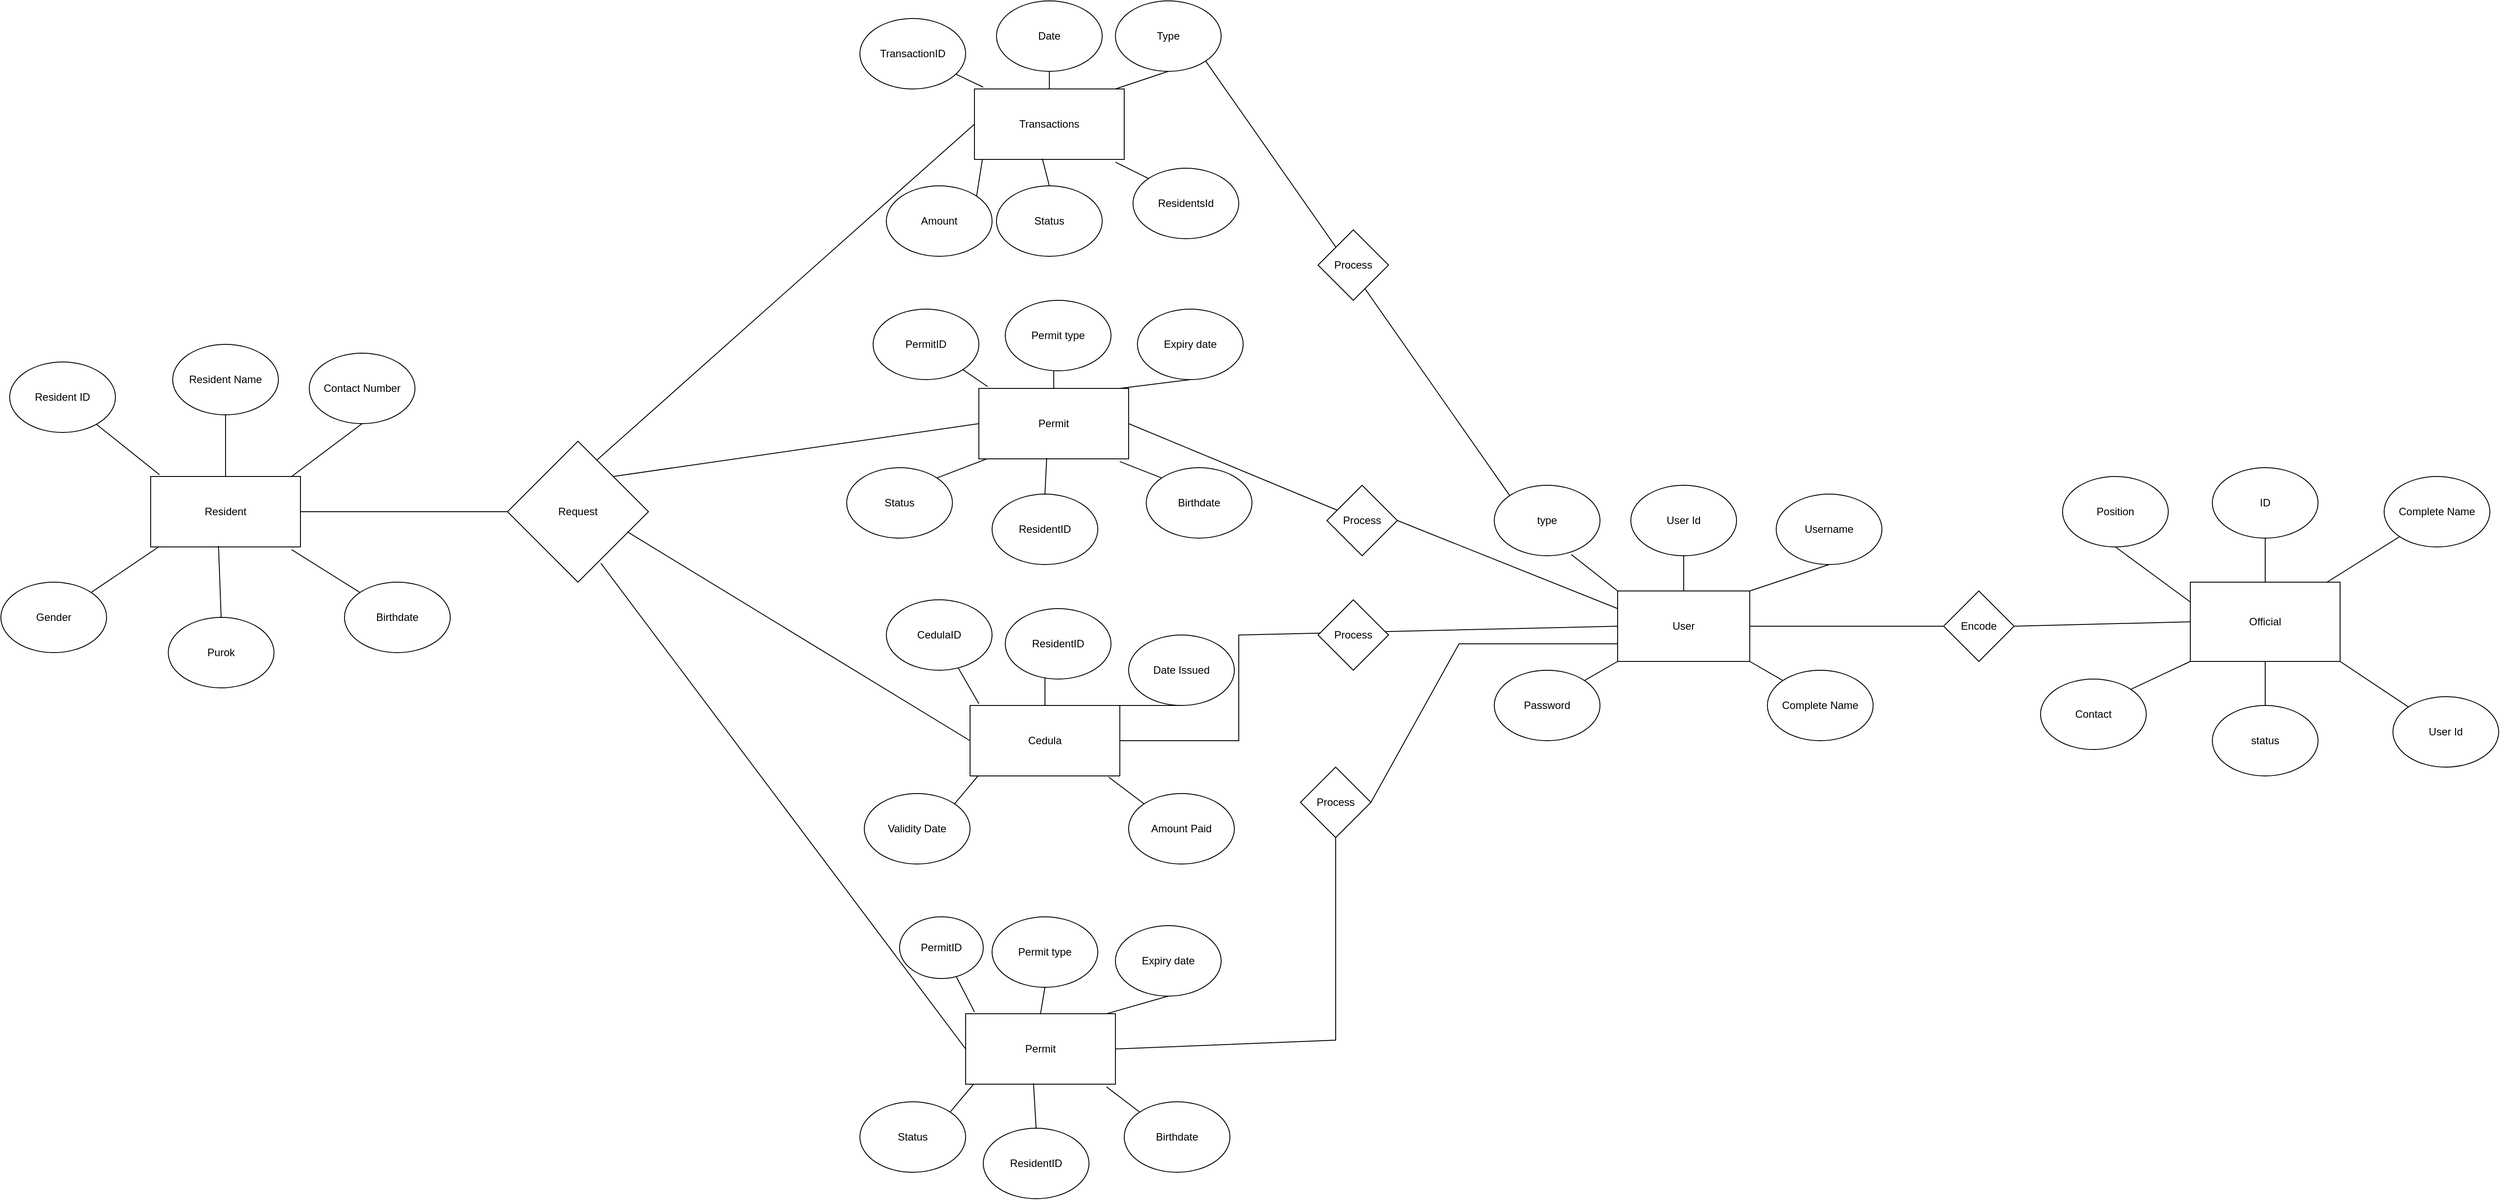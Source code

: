 <mxfile version="24.0.4" type="device">
  <diagram name="Page-1" id="M-ZbFMejyWum2lKfgo_a">
    <mxGraphModel dx="3783" dy="2787" grid="1" gridSize="10" guides="1" tooltips="1" connect="1" arrows="1" fold="1" page="1" pageScale="1" pageWidth="850" pageHeight="1100" math="0" shadow="0">
      <root>
        <mxCell id="0" />
        <mxCell id="1" parent="0" />
        <mxCell id="9SvtLTEh9Cpn79qWKh0k-3" value="Resident" style="rounded=0;whiteSpace=wrap;html=1;" vertex="1" parent="1">
          <mxGeometry x="-165" y="150" width="170" height="80" as="geometry" />
        </mxCell>
        <mxCell id="9SvtLTEh9Cpn79qWKh0k-4" value="" style="endArrow=none;html=1;rounded=0;exitX=0.059;exitY=-0.025;exitDx=0;exitDy=0;exitPerimeter=0;" edge="1" parent="1" source="9SvtLTEh9Cpn79qWKh0k-3" target="9SvtLTEh9Cpn79qWKh0k-5">
          <mxGeometry width="50" height="50" relative="1" as="geometry">
            <mxPoint x="-145" y="140" as="sourcePoint" />
            <mxPoint x="85" y="90" as="targetPoint" />
          </mxGeometry>
        </mxCell>
        <mxCell id="9SvtLTEh9Cpn79qWKh0k-5" value="Resident ID" style="ellipse;whiteSpace=wrap;html=1;" vertex="1" parent="1">
          <mxGeometry x="-325" y="20" width="120" height="80" as="geometry" />
        </mxCell>
        <mxCell id="9SvtLTEh9Cpn79qWKh0k-6" value="Resident Name" style="ellipse;whiteSpace=wrap;html=1;" vertex="1" parent="1">
          <mxGeometry x="-140" width="120" height="80" as="geometry" />
        </mxCell>
        <mxCell id="9SvtLTEh9Cpn79qWKh0k-7" value="" style="endArrow=none;html=1;rounded=0;entryX=0.5;entryY=1;entryDx=0;entryDy=0;exitX=0.5;exitY=0;exitDx=0;exitDy=0;" edge="1" parent="1" source="9SvtLTEh9Cpn79qWKh0k-3" target="9SvtLTEh9Cpn79qWKh0k-6">
          <mxGeometry width="50" height="50" relative="1" as="geometry">
            <mxPoint x="-115" y="140" as="sourcePoint" />
            <mxPoint x="70" y="127" as="targetPoint" />
          </mxGeometry>
        </mxCell>
        <mxCell id="9SvtLTEh9Cpn79qWKh0k-8" value="Contact Number" style="ellipse;whiteSpace=wrap;html=1;" vertex="1" parent="1">
          <mxGeometry x="15" y="10" width="120" height="80" as="geometry" />
        </mxCell>
        <mxCell id="9SvtLTEh9Cpn79qWKh0k-9" value="" style="endArrow=none;html=1;rounded=0;entryX=0.5;entryY=1;entryDx=0;entryDy=0;" edge="1" parent="1" target="9SvtLTEh9Cpn79qWKh0k-8">
          <mxGeometry width="50" height="50" relative="1" as="geometry">
            <mxPoint x="-5" y="150" as="sourcePoint" />
            <mxPoint x="245" y="10" as="targetPoint" />
          </mxGeometry>
        </mxCell>
        <mxCell id="9SvtLTEh9Cpn79qWKh0k-11" value="" style="endArrow=none;html=1;rounded=0;exitX=0.053;exitY=1;exitDx=0;exitDy=0;entryX=1;entryY=0;entryDx=0;entryDy=0;exitPerimeter=0;" edge="1" parent="1" source="9SvtLTEh9Cpn79qWKh0k-3" target="9SvtLTEh9Cpn79qWKh0k-15">
          <mxGeometry width="50" height="50" relative="1" as="geometry">
            <mxPoint x="-115" y="60" as="sourcePoint" />
            <mxPoint x="-235" y="190" as="targetPoint" />
          </mxGeometry>
        </mxCell>
        <mxCell id="9SvtLTEh9Cpn79qWKh0k-12" value="" style="endArrow=none;html=1;rounded=0;exitX=0.941;exitY=1.038;exitDx=0;exitDy=0;entryX=0;entryY=0;entryDx=0;entryDy=0;exitPerimeter=0;" edge="1" parent="1" source="9SvtLTEh9Cpn79qWKh0k-3" target="9SvtLTEh9Cpn79qWKh0k-13">
          <mxGeometry width="50" height="50" relative="1" as="geometry">
            <mxPoint x="-115" y="60" as="sourcePoint" />
            <mxPoint x="75" y="190" as="targetPoint" />
          </mxGeometry>
        </mxCell>
        <mxCell id="9SvtLTEh9Cpn79qWKh0k-13" value="Birthdate" style="ellipse;whiteSpace=wrap;html=1;" vertex="1" parent="1">
          <mxGeometry x="55" y="270" width="120" height="80" as="geometry" />
        </mxCell>
        <mxCell id="9SvtLTEh9Cpn79qWKh0k-15" value="Gender" style="ellipse;whiteSpace=wrap;html=1;" vertex="1" parent="1">
          <mxGeometry x="-335" y="270" width="120" height="80" as="geometry" />
        </mxCell>
        <mxCell id="9SvtLTEh9Cpn79qWKh0k-16" value="" style="endArrow=none;html=1;rounded=0;entryX=0.453;entryY=0.988;entryDx=0;entryDy=0;entryPerimeter=0;exitX=0.5;exitY=0;exitDx=0;exitDy=0;" edge="1" parent="1" source="9SvtLTEh9Cpn79qWKh0k-17" target="9SvtLTEh9Cpn79qWKh0k-3">
          <mxGeometry width="50" height="50" relative="1" as="geometry">
            <mxPoint x="-205" y="280" as="sourcePoint" />
            <mxPoint x="-65" y="110" as="targetPoint" />
          </mxGeometry>
        </mxCell>
        <mxCell id="9SvtLTEh9Cpn79qWKh0k-17" value="Purok" style="ellipse;whiteSpace=wrap;html=1;" vertex="1" parent="1">
          <mxGeometry x="-145" y="310" width="120" height="80" as="geometry" />
        </mxCell>
        <mxCell id="9SvtLTEh9Cpn79qWKh0k-20" value="Transactions" style="rounded=0;whiteSpace=wrap;html=1;" vertex="1" parent="1">
          <mxGeometry x="770" y="-290" width="170" height="80" as="geometry" />
        </mxCell>
        <mxCell id="9SvtLTEh9Cpn79qWKh0k-21" value="" style="endArrow=none;html=1;rounded=0;exitX=0.059;exitY=-0.025;exitDx=0;exitDy=0;exitPerimeter=0;" edge="1" parent="1" source="9SvtLTEh9Cpn79qWKh0k-20" target="9SvtLTEh9Cpn79qWKh0k-22">
          <mxGeometry width="50" height="50" relative="1" as="geometry">
            <mxPoint x="790" y="-300" as="sourcePoint" />
            <mxPoint x="1020" y="-350" as="targetPoint" />
          </mxGeometry>
        </mxCell>
        <mxCell id="9SvtLTEh9Cpn79qWKh0k-22" value="TransactionID" style="ellipse;whiteSpace=wrap;html=1;" vertex="1" parent="1">
          <mxGeometry x="640" y="-370" width="120" height="80" as="geometry" />
        </mxCell>
        <mxCell id="9SvtLTEh9Cpn79qWKh0k-23" value="" style="endArrow=none;html=1;rounded=0;entryX=0.5;entryY=1;entryDx=0;entryDy=0;exitX=0.5;exitY=0;exitDx=0;exitDy=0;" edge="1" parent="1" source="9SvtLTEh9Cpn79qWKh0k-32">
          <mxGeometry width="50" height="50" relative="1" as="geometry">
            <mxPoint x="820" y="-300" as="sourcePoint" />
            <mxPoint x="855" y="-360" as="targetPoint" />
          </mxGeometry>
        </mxCell>
        <mxCell id="9SvtLTEh9Cpn79qWKh0k-24" value="Type" style="ellipse;whiteSpace=wrap;html=1;" vertex="1" parent="1">
          <mxGeometry x="930" y="-390" width="120" height="80" as="geometry" />
        </mxCell>
        <mxCell id="9SvtLTEh9Cpn79qWKh0k-25" value="" style="endArrow=none;html=1;rounded=0;entryX=0.5;entryY=1;entryDx=0;entryDy=0;" edge="1" parent="1" target="9SvtLTEh9Cpn79qWKh0k-24">
          <mxGeometry width="50" height="50" relative="1" as="geometry">
            <mxPoint x="930" y="-290" as="sourcePoint" />
            <mxPoint x="1180" y="-430" as="targetPoint" />
          </mxGeometry>
        </mxCell>
        <mxCell id="9SvtLTEh9Cpn79qWKh0k-26" value="" style="endArrow=none;html=1;rounded=0;exitX=0.053;exitY=1;exitDx=0;exitDy=0;entryX=1;entryY=0;entryDx=0;entryDy=0;exitPerimeter=0;" edge="1" parent="1" source="9SvtLTEh9Cpn79qWKh0k-20" target="9SvtLTEh9Cpn79qWKh0k-29">
          <mxGeometry width="50" height="50" relative="1" as="geometry">
            <mxPoint x="820" y="-380" as="sourcePoint" />
            <mxPoint x="700" y="-250" as="targetPoint" />
          </mxGeometry>
        </mxCell>
        <mxCell id="9SvtLTEh9Cpn79qWKh0k-27" value="" style="endArrow=none;html=1;rounded=0;exitX=0.941;exitY=1.038;exitDx=0;exitDy=0;entryX=0;entryY=0;entryDx=0;entryDy=0;exitPerimeter=0;" edge="1" parent="1" source="9SvtLTEh9Cpn79qWKh0k-20" target="9SvtLTEh9Cpn79qWKh0k-28">
          <mxGeometry width="50" height="50" relative="1" as="geometry">
            <mxPoint x="820" y="-380" as="sourcePoint" />
            <mxPoint x="1010" y="-250" as="targetPoint" />
          </mxGeometry>
        </mxCell>
        <mxCell id="9SvtLTEh9Cpn79qWKh0k-28" value="ResidentsId" style="ellipse;whiteSpace=wrap;html=1;" vertex="1" parent="1">
          <mxGeometry x="950" y="-200" width="120" height="80" as="geometry" />
        </mxCell>
        <mxCell id="9SvtLTEh9Cpn79qWKh0k-29" value="Amount" style="ellipse;whiteSpace=wrap;html=1;" vertex="1" parent="1">
          <mxGeometry x="670" y="-180" width="120" height="80" as="geometry" />
        </mxCell>
        <mxCell id="9SvtLTEh9Cpn79qWKh0k-30" value="" style="endArrow=none;html=1;rounded=0;entryX=0.453;entryY=0.988;entryDx=0;entryDy=0;entryPerimeter=0;exitX=0.5;exitY=0;exitDx=0;exitDy=0;" edge="1" parent="1" source="9SvtLTEh9Cpn79qWKh0k-31" target="9SvtLTEh9Cpn79qWKh0k-20">
          <mxGeometry width="50" height="50" relative="1" as="geometry">
            <mxPoint x="730" y="-160" as="sourcePoint" />
            <mxPoint x="870" y="-330" as="targetPoint" />
          </mxGeometry>
        </mxCell>
        <mxCell id="9SvtLTEh9Cpn79qWKh0k-31" value="Status" style="ellipse;whiteSpace=wrap;html=1;" vertex="1" parent="1">
          <mxGeometry x="795" y="-180" width="120" height="80" as="geometry" />
        </mxCell>
        <mxCell id="9SvtLTEh9Cpn79qWKh0k-33" value="Permit" style="rounded=0;whiteSpace=wrap;html=1;" vertex="1" parent="1">
          <mxGeometry x="760" y="760" width="170" height="80" as="geometry" />
        </mxCell>
        <mxCell id="9SvtLTEh9Cpn79qWKh0k-34" value="" style="endArrow=none;html=1;rounded=0;exitX=0.059;exitY=-0.025;exitDx=0;exitDy=0;exitPerimeter=0;" edge="1" parent="1" source="9SvtLTEh9Cpn79qWKh0k-33" target="9SvtLTEh9Cpn79qWKh0k-35">
          <mxGeometry width="50" height="50" relative="1" as="geometry">
            <mxPoint x="780" y="750" as="sourcePoint" />
            <mxPoint x="1010" y="700" as="targetPoint" />
          </mxGeometry>
        </mxCell>
        <mxCell id="9SvtLTEh9Cpn79qWKh0k-35" value="PermitID" style="ellipse;whiteSpace=wrap;html=1;" vertex="1" parent="1">
          <mxGeometry x="685" y="650" width="95" height="70" as="geometry" />
        </mxCell>
        <mxCell id="9SvtLTEh9Cpn79qWKh0k-36" value="" style="endArrow=none;html=1;rounded=0;entryX=0.5;entryY=1;entryDx=0;entryDy=0;exitX=0.5;exitY=0;exitDx=0;exitDy=0;" edge="1" parent="1" source="9SvtLTEh9Cpn79qWKh0k-45">
          <mxGeometry width="50" height="50" relative="1" as="geometry">
            <mxPoint x="810" y="750" as="sourcePoint" />
            <mxPoint x="845" y="690" as="targetPoint" />
          </mxGeometry>
        </mxCell>
        <mxCell id="9SvtLTEh9Cpn79qWKh0k-37" value="Expiry date" style="ellipse;whiteSpace=wrap;html=1;" vertex="1" parent="1">
          <mxGeometry x="930" y="660" width="120" height="80" as="geometry" />
        </mxCell>
        <mxCell id="9SvtLTEh9Cpn79qWKh0k-38" value="" style="endArrow=none;html=1;rounded=0;entryX=0.5;entryY=1;entryDx=0;entryDy=0;" edge="1" parent="1" target="9SvtLTEh9Cpn79qWKh0k-37">
          <mxGeometry width="50" height="50" relative="1" as="geometry">
            <mxPoint x="920" y="760" as="sourcePoint" />
            <mxPoint x="1170" y="620" as="targetPoint" />
          </mxGeometry>
        </mxCell>
        <mxCell id="9SvtLTEh9Cpn79qWKh0k-39" value="" style="endArrow=none;html=1;rounded=0;exitX=0.053;exitY=1;exitDx=0;exitDy=0;entryX=1;entryY=0;entryDx=0;entryDy=0;exitPerimeter=0;" edge="1" parent="1" source="9SvtLTEh9Cpn79qWKh0k-33" target="9SvtLTEh9Cpn79qWKh0k-42">
          <mxGeometry width="50" height="50" relative="1" as="geometry">
            <mxPoint x="810" y="670" as="sourcePoint" />
            <mxPoint x="690" y="800" as="targetPoint" />
          </mxGeometry>
        </mxCell>
        <mxCell id="9SvtLTEh9Cpn79qWKh0k-40" value="" style="endArrow=none;html=1;rounded=0;exitX=0.941;exitY=1.038;exitDx=0;exitDy=0;entryX=0;entryY=0;entryDx=0;entryDy=0;exitPerimeter=0;" edge="1" parent="1" source="9SvtLTEh9Cpn79qWKh0k-33" target="9SvtLTEh9Cpn79qWKh0k-41">
          <mxGeometry width="50" height="50" relative="1" as="geometry">
            <mxPoint x="810" y="670" as="sourcePoint" />
            <mxPoint x="1000" y="800" as="targetPoint" />
          </mxGeometry>
        </mxCell>
        <mxCell id="9SvtLTEh9Cpn79qWKh0k-41" value="Birthdate" style="ellipse;whiteSpace=wrap;html=1;" vertex="1" parent="1">
          <mxGeometry x="940" y="860" width="120" height="80" as="geometry" />
        </mxCell>
        <mxCell id="9SvtLTEh9Cpn79qWKh0k-42" value="Status" style="ellipse;whiteSpace=wrap;html=1;" vertex="1" parent="1">
          <mxGeometry x="640" y="860" width="120" height="80" as="geometry" />
        </mxCell>
        <mxCell id="9SvtLTEh9Cpn79qWKh0k-43" value="" style="endArrow=none;html=1;rounded=0;entryX=0.453;entryY=0.988;entryDx=0;entryDy=0;entryPerimeter=0;exitX=0.5;exitY=0;exitDx=0;exitDy=0;" edge="1" parent="1" source="9SvtLTEh9Cpn79qWKh0k-44" target="9SvtLTEh9Cpn79qWKh0k-33">
          <mxGeometry width="50" height="50" relative="1" as="geometry">
            <mxPoint x="720" y="890" as="sourcePoint" />
            <mxPoint x="860" y="720" as="targetPoint" />
          </mxGeometry>
        </mxCell>
        <mxCell id="9SvtLTEh9Cpn79qWKh0k-44" value="ResidentID" style="ellipse;whiteSpace=wrap;html=1;" vertex="1" parent="1">
          <mxGeometry x="780" y="890" width="120" height="80" as="geometry" />
        </mxCell>
        <mxCell id="9SvtLTEh9Cpn79qWKh0k-46" value="Cedula" style="rounded=0;whiteSpace=wrap;html=1;" vertex="1" parent="1">
          <mxGeometry x="765" y="410" width="170" height="80" as="geometry" />
        </mxCell>
        <mxCell id="9SvtLTEh9Cpn79qWKh0k-47" value="" style="endArrow=none;html=1;rounded=0;exitX=0.059;exitY=-0.025;exitDx=0;exitDy=0;exitPerimeter=0;" edge="1" parent="1" source="9SvtLTEh9Cpn79qWKh0k-46" target="9SvtLTEh9Cpn79qWKh0k-48">
          <mxGeometry width="50" height="50" relative="1" as="geometry">
            <mxPoint x="785" y="400" as="sourcePoint" />
            <mxPoint x="1015" y="350" as="targetPoint" />
          </mxGeometry>
        </mxCell>
        <mxCell id="9SvtLTEh9Cpn79qWKh0k-48" value="CedulaID" style="ellipse;whiteSpace=wrap;html=1;" vertex="1" parent="1">
          <mxGeometry x="670" y="290" width="120" height="80" as="geometry" />
        </mxCell>
        <mxCell id="9SvtLTEh9Cpn79qWKh0k-49" value="" style="endArrow=none;html=1;rounded=0;entryX=0.5;entryY=1;entryDx=0;entryDy=0;exitX=0.5;exitY=0;exitDx=0;exitDy=0;" edge="1" parent="1" source="9SvtLTEh9Cpn79qWKh0k-46">
          <mxGeometry width="50" height="50" relative="1" as="geometry">
            <mxPoint x="815" y="400" as="sourcePoint" />
            <mxPoint x="850" y="340" as="targetPoint" />
          </mxGeometry>
        </mxCell>
        <mxCell id="9SvtLTEh9Cpn79qWKh0k-50" value="Date Issued" style="ellipse;whiteSpace=wrap;html=1;" vertex="1" parent="1">
          <mxGeometry x="945" y="330" width="120" height="80" as="geometry" />
        </mxCell>
        <mxCell id="9SvtLTEh9Cpn79qWKh0k-51" value="" style="endArrow=none;html=1;rounded=0;entryX=0.5;entryY=1;entryDx=0;entryDy=0;" edge="1" parent="1" target="9SvtLTEh9Cpn79qWKh0k-50">
          <mxGeometry width="50" height="50" relative="1" as="geometry">
            <mxPoint x="925" y="410" as="sourcePoint" />
            <mxPoint x="1175" y="270" as="targetPoint" />
          </mxGeometry>
        </mxCell>
        <mxCell id="9SvtLTEh9Cpn79qWKh0k-52" value="" style="endArrow=none;html=1;rounded=0;exitX=0.053;exitY=1;exitDx=0;exitDy=0;entryX=1;entryY=0;entryDx=0;entryDy=0;exitPerimeter=0;" edge="1" parent="1" source="9SvtLTEh9Cpn79qWKh0k-46" target="9SvtLTEh9Cpn79qWKh0k-55">
          <mxGeometry width="50" height="50" relative="1" as="geometry">
            <mxPoint x="815" y="320" as="sourcePoint" />
            <mxPoint x="695" y="450" as="targetPoint" />
          </mxGeometry>
        </mxCell>
        <mxCell id="9SvtLTEh9Cpn79qWKh0k-55" value="Validity Date" style="ellipse;whiteSpace=wrap;html=1;" vertex="1" parent="1">
          <mxGeometry x="645" y="510" width="120" height="80" as="geometry" />
        </mxCell>
        <mxCell id="9SvtLTEh9Cpn79qWKh0k-56" value="" style="endArrow=none;html=1;rounded=0;entryX=0.925;entryY=1.016;entryDx=0;entryDy=0;entryPerimeter=0;exitX=0;exitY=0;exitDx=0;exitDy=0;" edge="1" parent="1" source="9SvtLTEh9Cpn79qWKh0k-57" target="9SvtLTEh9Cpn79qWKh0k-46">
          <mxGeometry width="50" height="50" relative="1" as="geometry">
            <mxPoint x="725" y="540" as="sourcePoint" />
            <mxPoint x="865" y="370" as="targetPoint" />
          </mxGeometry>
        </mxCell>
        <mxCell id="9SvtLTEh9Cpn79qWKh0k-57" value="Amount Paid" style="ellipse;whiteSpace=wrap;html=1;" vertex="1" parent="1">
          <mxGeometry x="945" y="510" width="120" height="80" as="geometry" />
        </mxCell>
        <mxCell id="9SvtLTEh9Cpn79qWKh0k-58" value="ResidentID" style="ellipse;whiteSpace=wrap;html=1;" vertex="1" parent="1">
          <mxGeometry x="805" y="300" width="120" height="80" as="geometry" />
        </mxCell>
        <mxCell id="9SvtLTEh9Cpn79qWKh0k-59" value="" style="endArrow=none;html=1;rounded=0;exitX=1;exitY=0.5;exitDx=0;exitDy=0;entryX=0;entryY=0.5;entryDx=0;entryDy=0;" edge="1" parent="1" source="9SvtLTEh9Cpn79qWKh0k-3" target="9SvtLTEh9Cpn79qWKh0k-60">
          <mxGeometry width="50" height="50" relative="1" as="geometry">
            <mxPoint x="340" y="390" as="sourcePoint" />
            <mxPoint x="170" y="190" as="targetPoint" />
          </mxGeometry>
        </mxCell>
        <mxCell id="9SvtLTEh9Cpn79qWKh0k-60" value="Request" style="rhombus;whiteSpace=wrap;html=1;" vertex="1" parent="1">
          <mxGeometry x="240" y="110" width="160" height="160" as="geometry" />
        </mxCell>
        <mxCell id="9SvtLTEh9Cpn79qWKh0k-61" value="" style="endArrow=none;html=1;rounded=0;exitX=0.635;exitY=0.133;exitDx=0;exitDy=0;entryX=0;entryY=0.5;entryDx=0;entryDy=0;exitPerimeter=0;" edge="1" parent="1" source="9SvtLTEh9Cpn79qWKh0k-60" target="9SvtLTEh9Cpn79qWKh0k-20">
          <mxGeometry width="50" height="50" relative="1" as="geometry">
            <mxPoint x="340" y="390" as="sourcePoint" />
            <mxPoint x="390" y="340" as="targetPoint" />
          </mxGeometry>
        </mxCell>
        <mxCell id="9SvtLTEh9Cpn79qWKh0k-62" value="Permit" style="rounded=0;whiteSpace=wrap;html=1;" vertex="1" parent="1">
          <mxGeometry x="775" y="50" width="170" height="80" as="geometry" />
        </mxCell>
        <mxCell id="9SvtLTEh9Cpn79qWKh0k-63" value="" style="endArrow=none;html=1;rounded=0;exitX=0.059;exitY=-0.025;exitDx=0;exitDy=0;exitPerimeter=0;" edge="1" parent="1" source="9SvtLTEh9Cpn79qWKh0k-62" target="9SvtLTEh9Cpn79qWKh0k-64">
          <mxGeometry width="50" height="50" relative="1" as="geometry">
            <mxPoint x="795" y="40" as="sourcePoint" />
            <mxPoint x="1025" y="-10" as="targetPoint" />
          </mxGeometry>
        </mxCell>
        <mxCell id="9SvtLTEh9Cpn79qWKh0k-64" value="PermitID" style="ellipse;whiteSpace=wrap;html=1;" vertex="1" parent="1">
          <mxGeometry x="655" y="-40" width="120" height="80" as="geometry" />
        </mxCell>
        <mxCell id="9SvtLTEh9Cpn79qWKh0k-65" value="" style="endArrow=none;html=1;rounded=0;entryX=0.5;entryY=1;entryDx=0;entryDy=0;exitX=0.5;exitY=0;exitDx=0;exitDy=0;" edge="1" parent="1" source="9SvtLTEh9Cpn79qWKh0k-62">
          <mxGeometry width="50" height="50" relative="1" as="geometry">
            <mxPoint x="825" y="40" as="sourcePoint" />
            <mxPoint x="860" y="-20" as="targetPoint" />
          </mxGeometry>
        </mxCell>
        <mxCell id="9SvtLTEh9Cpn79qWKh0k-66" value="Expiry date" style="ellipse;whiteSpace=wrap;html=1;" vertex="1" parent="1">
          <mxGeometry x="955" y="-40" width="120" height="80" as="geometry" />
        </mxCell>
        <mxCell id="9SvtLTEh9Cpn79qWKh0k-67" value="" style="endArrow=none;html=1;rounded=0;entryX=0.5;entryY=1;entryDx=0;entryDy=0;" edge="1" parent="1" target="9SvtLTEh9Cpn79qWKh0k-66">
          <mxGeometry width="50" height="50" relative="1" as="geometry">
            <mxPoint x="935" y="50" as="sourcePoint" />
            <mxPoint x="1185" y="-90" as="targetPoint" />
          </mxGeometry>
        </mxCell>
        <mxCell id="9SvtLTEh9Cpn79qWKh0k-68" value="" style="endArrow=none;html=1;rounded=0;exitX=0.053;exitY=1;exitDx=0;exitDy=0;entryX=1;entryY=0;entryDx=0;entryDy=0;exitPerimeter=0;" edge="1" parent="1" source="9SvtLTEh9Cpn79qWKh0k-62" target="9SvtLTEh9Cpn79qWKh0k-71">
          <mxGeometry width="50" height="50" relative="1" as="geometry">
            <mxPoint x="825" y="-40" as="sourcePoint" />
            <mxPoint x="705" y="90" as="targetPoint" />
          </mxGeometry>
        </mxCell>
        <mxCell id="9SvtLTEh9Cpn79qWKh0k-69" value="" style="endArrow=none;html=1;rounded=0;exitX=0.941;exitY=1.038;exitDx=0;exitDy=0;entryX=0;entryY=0;entryDx=0;entryDy=0;exitPerimeter=0;" edge="1" parent="1" source="9SvtLTEh9Cpn79qWKh0k-62" target="9SvtLTEh9Cpn79qWKh0k-70">
          <mxGeometry width="50" height="50" relative="1" as="geometry">
            <mxPoint x="825" y="-40" as="sourcePoint" />
            <mxPoint x="1015" y="90" as="targetPoint" />
          </mxGeometry>
        </mxCell>
        <mxCell id="9SvtLTEh9Cpn79qWKh0k-70" value="Birthdate" style="ellipse;whiteSpace=wrap;html=1;" vertex="1" parent="1">
          <mxGeometry x="965" y="140" width="120" height="80" as="geometry" />
        </mxCell>
        <mxCell id="9SvtLTEh9Cpn79qWKh0k-71" value="Status" style="ellipse;whiteSpace=wrap;html=1;" vertex="1" parent="1">
          <mxGeometry x="625" y="140" width="120" height="80" as="geometry" />
        </mxCell>
        <mxCell id="9SvtLTEh9Cpn79qWKh0k-72" value="" style="endArrow=none;html=1;rounded=0;entryX=0.453;entryY=0.988;entryDx=0;entryDy=0;entryPerimeter=0;exitX=0.5;exitY=0;exitDx=0;exitDy=0;" edge="1" parent="1" source="9SvtLTEh9Cpn79qWKh0k-73" target="9SvtLTEh9Cpn79qWKh0k-62">
          <mxGeometry width="50" height="50" relative="1" as="geometry">
            <mxPoint x="735" y="180" as="sourcePoint" />
            <mxPoint x="875" y="10" as="targetPoint" />
          </mxGeometry>
        </mxCell>
        <mxCell id="9SvtLTEh9Cpn79qWKh0k-73" value="ResidentID" style="ellipse;whiteSpace=wrap;html=1;" vertex="1" parent="1">
          <mxGeometry x="790" y="170" width="120" height="80" as="geometry" />
        </mxCell>
        <mxCell id="9SvtLTEh9Cpn79qWKh0k-74" value="Permit type" style="ellipse;whiteSpace=wrap;html=1;" vertex="1" parent="1">
          <mxGeometry x="805" y="-50" width="120" height="80" as="geometry" />
        </mxCell>
        <mxCell id="9SvtLTEh9Cpn79qWKh0k-75" value="" style="endArrow=none;html=1;rounded=0;exitX=1;exitY=0;exitDx=0;exitDy=0;entryX=0;entryY=0.5;entryDx=0;entryDy=0;" edge="1" parent="1" source="9SvtLTEh9Cpn79qWKh0k-60" target="9SvtLTEh9Cpn79qWKh0k-62">
          <mxGeometry width="50" height="50" relative="1" as="geometry">
            <mxPoint x="860" y="140" as="sourcePoint" />
            <mxPoint x="910" y="90" as="targetPoint" />
          </mxGeometry>
        </mxCell>
        <mxCell id="9SvtLTEh9Cpn79qWKh0k-77" value="" style="endArrow=none;html=1;rounded=0;entryX=0.662;entryY=0.865;entryDx=0;entryDy=0;entryPerimeter=0;exitX=0;exitY=0.5;exitDx=0;exitDy=0;" edge="1" parent="1" source="9SvtLTEh9Cpn79qWKh0k-33" target="9SvtLTEh9Cpn79qWKh0k-60">
          <mxGeometry width="50" height="50" relative="1" as="geometry">
            <mxPoint x="570" y="970" as="sourcePoint" />
            <mxPoint x="490" y="420" as="targetPoint" />
          </mxGeometry>
        </mxCell>
        <mxCell id="9SvtLTEh9Cpn79qWKh0k-78" value="" style="endArrow=none;html=1;rounded=0;entryX=0.5;entryY=1;entryDx=0;entryDy=0;exitX=0.5;exitY=0;exitDx=0;exitDy=0;" edge="1" parent="1" source="9SvtLTEh9Cpn79qWKh0k-33" target="9SvtLTEh9Cpn79qWKh0k-45">
          <mxGeometry width="50" height="50" relative="1" as="geometry">
            <mxPoint x="845" y="760" as="sourcePoint" />
            <mxPoint x="845" y="690" as="targetPoint" />
          </mxGeometry>
        </mxCell>
        <mxCell id="9SvtLTEh9Cpn79qWKh0k-45" value="Permit type" style="ellipse;whiteSpace=wrap;html=1;" vertex="1" parent="1">
          <mxGeometry x="790" y="650" width="120" height="80" as="geometry" />
        </mxCell>
        <mxCell id="9SvtLTEh9Cpn79qWKh0k-79" value="" style="endArrow=none;html=1;rounded=0;entryX=0.5;entryY=1;entryDx=0;entryDy=0;exitX=0.5;exitY=0;exitDx=0;exitDy=0;" edge="1" parent="1" source="9SvtLTEh9Cpn79qWKh0k-20" target="9SvtLTEh9Cpn79qWKh0k-32">
          <mxGeometry width="50" height="50" relative="1" as="geometry">
            <mxPoint x="855" y="-290" as="sourcePoint" />
            <mxPoint x="855" y="-360" as="targetPoint" />
          </mxGeometry>
        </mxCell>
        <mxCell id="9SvtLTEh9Cpn79qWKh0k-32" value="Date" style="ellipse;whiteSpace=wrap;html=1;" vertex="1" parent="1">
          <mxGeometry x="795" y="-390" width="120" height="80" as="geometry" />
        </mxCell>
        <mxCell id="9SvtLTEh9Cpn79qWKh0k-81" value="" style="endArrow=none;html=1;rounded=0;exitX=0.849;exitY=0.642;exitDx=0;exitDy=0;exitPerimeter=0;entryX=0;entryY=0.5;entryDx=0;entryDy=0;" edge="1" parent="1" source="9SvtLTEh9Cpn79qWKh0k-60" target="9SvtLTEh9Cpn79qWKh0k-46">
          <mxGeometry width="50" height="50" relative="1" as="geometry">
            <mxPoint x="840" y="650" as="sourcePoint" />
            <mxPoint x="890" y="600" as="targetPoint" />
          </mxGeometry>
        </mxCell>
        <mxCell id="9SvtLTEh9Cpn79qWKh0k-88" value="User" style="rounded=0;whiteSpace=wrap;html=1;" vertex="1" parent="1">
          <mxGeometry x="1500" y="280" width="150" height="80" as="geometry" />
        </mxCell>
        <mxCell id="9SvtLTEh9Cpn79qWKh0k-89" value="type" style="ellipse;whiteSpace=wrap;html=1;" vertex="1" parent="1">
          <mxGeometry x="1360" y="160" width="120" height="80" as="geometry" />
        </mxCell>
        <mxCell id="9SvtLTEh9Cpn79qWKh0k-90" value="" style="endArrow=none;html=1;rounded=0;entryX=0.728;entryY=0.982;entryDx=0;entryDy=0;exitX=0;exitY=0;exitDx=0;exitDy=0;entryPerimeter=0;" edge="1" parent="1" source="9SvtLTEh9Cpn79qWKh0k-88" target="9SvtLTEh9Cpn79qWKh0k-89">
          <mxGeometry width="50" height="50" relative="1" as="geometry">
            <mxPoint x="1440" y="590" as="sourcePoint" />
            <mxPoint x="1490" y="540" as="targetPoint" />
          </mxGeometry>
        </mxCell>
        <mxCell id="9SvtLTEh9Cpn79qWKh0k-91" value="User Id" style="ellipse;whiteSpace=wrap;html=1;" vertex="1" parent="1">
          <mxGeometry x="1515" y="160" width="120" height="80" as="geometry" />
        </mxCell>
        <mxCell id="9SvtLTEh9Cpn79qWKh0k-93" value="" style="endArrow=none;html=1;rounded=0;entryX=0.5;entryY=1;entryDx=0;entryDy=0;exitX=0.5;exitY=0;exitDx=0;exitDy=0;" edge="1" parent="1" source="9SvtLTEh9Cpn79qWKh0k-88" target="9SvtLTEh9Cpn79qWKh0k-91">
          <mxGeometry width="50" height="50" relative="1" as="geometry">
            <mxPoint x="1440" y="360" as="sourcePoint" />
            <mxPoint x="1490" y="310" as="targetPoint" />
          </mxGeometry>
        </mxCell>
        <mxCell id="9SvtLTEh9Cpn79qWKh0k-95" value="Username" style="ellipse;whiteSpace=wrap;html=1;" vertex="1" parent="1">
          <mxGeometry x="1680" y="170" width="120" height="80" as="geometry" />
        </mxCell>
        <mxCell id="9SvtLTEh9Cpn79qWKh0k-96" value="" style="endArrow=none;html=1;rounded=0;entryX=0.5;entryY=1;entryDx=0;entryDy=0;exitX=1;exitY=0;exitDx=0;exitDy=0;" edge="1" parent="1" target="9SvtLTEh9Cpn79qWKh0k-95" source="9SvtLTEh9Cpn79qWKh0k-88">
          <mxGeometry width="50" height="50" relative="1" as="geometry">
            <mxPoint x="1740" y="290" as="sourcePoint" />
            <mxPoint x="1655" y="320" as="targetPoint" />
          </mxGeometry>
        </mxCell>
        <mxCell id="9SvtLTEh9Cpn79qWKh0k-97" value="Password" style="ellipse;whiteSpace=wrap;html=1;" vertex="1" parent="1">
          <mxGeometry x="1360" y="370" width="120" height="80" as="geometry" />
        </mxCell>
        <mxCell id="9SvtLTEh9Cpn79qWKh0k-98" value="" style="endArrow=none;html=1;rounded=0;entryX=1;entryY=0;entryDx=0;entryDy=0;exitX=0;exitY=1;exitDx=0;exitDy=0;" edge="1" parent="1" target="9SvtLTEh9Cpn79qWKh0k-97" source="9SvtLTEh9Cpn79qWKh0k-88">
          <mxGeometry width="50" height="50" relative="1" as="geometry">
            <mxPoint x="1390" y="510" as="sourcePoint" />
            <mxPoint x="1305" y="540" as="targetPoint" />
          </mxGeometry>
        </mxCell>
        <mxCell id="9SvtLTEh9Cpn79qWKh0k-100" value="Complete Name" style="ellipse;whiteSpace=wrap;html=1;" vertex="1" parent="1">
          <mxGeometry x="1670" y="370" width="120" height="80" as="geometry" />
        </mxCell>
        <mxCell id="9SvtLTEh9Cpn79qWKh0k-101" value="" style="endArrow=none;html=1;rounded=0;entryX=0;entryY=0;entryDx=0;entryDy=0;exitX=1;exitY=1;exitDx=0;exitDy=0;" edge="1" parent="1" target="9SvtLTEh9Cpn79qWKh0k-100" source="9SvtLTEh9Cpn79qWKh0k-88">
          <mxGeometry width="50" height="50" relative="1" as="geometry">
            <mxPoint x="1740" y="510" as="sourcePoint" />
            <mxPoint x="1655" y="540" as="targetPoint" />
          </mxGeometry>
        </mxCell>
        <mxCell id="9SvtLTEh9Cpn79qWKh0k-102" value="" style="endArrow=none;html=1;rounded=0;exitX=1;exitY=0.5;exitDx=0;exitDy=0;entryX=0;entryY=0.75;entryDx=0;entryDy=0;" edge="1" parent="1" source="9SvtLTEh9Cpn79qWKh0k-106" target="9SvtLTEh9Cpn79qWKh0k-88">
          <mxGeometry width="50" height="50" relative="1" as="geometry">
            <mxPoint x="1370" y="680" as="sourcePoint" />
            <mxPoint x="1380" y="610" as="targetPoint" />
            <Array as="points">
              <mxPoint x="1320" y="340" />
            </Array>
          </mxGeometry>
        </mxCell>
        <mxCell id="9SvtLTEh9Cpn79qWKh0k-107" value="" style="endArrow=none;html=1;rounded=0;exitX=1;exitY=0.5;exitDx=0;exitDy=0;" edge="1" parent="1" source="9SvtLTEh9Cpn79qWKh0k-33" target="9SvtLTEh9Cpn79qWKh0k-106">
          <mxGeometry width="50" height="50" relative="1" as="geometry">
            <mxPoint x="930" y="800" as="sourcePoint" />
            <mxPoint x="1380" y="610" as="targetPoint" />
            <Array as="points">
              <mxPoint x="1180" y="790" />
            </Array>
          </mxGeometry>
        </mxCell>
        <mxCell id="9SvtLTEh9Cpn79qWKh0k-106" value="Process" style="rhombus;whiteSpace=wrap;html=1;" vertex="1" parent="1">
          <mxGeometry x="1140" y="480" width="80" height="80" as="geometry" />
        </mxCell>
        <mxCell id="9SvtLTEh9Cpn79qWKh0k-108" value="" style="endArrow=none;html=1;rounded=0;exitX=1;exitY=0.5;exitDx=0;exitDy=0;entryX=0;entryY=0.5;entryDx=0;entryDy=0;" edge="1" parent="1" source="9SvtLTEh9Cpn79qWKh0k-46" target="9SvtLTEh9Cpn79qWKh0k-88">
          <mxGeometry width="50" height="50" relative="1" as="geometry">
            <mxPoint x="1000" y="380" as="sourcePoint" />
            <mxPoint x="1050" y="330" as="targetPoint" />
            <Array as="points">
              <mxPoint x="1070" y="450" />
              <mxPoint x="1070" y="330" />
            </Array>
          </mxGeometry>
        </mxCell>
        <mxCell id="9SvtLTEh9Cpn79qWKh0k-109" value="Process" style="rhombus;whiteSpace=wrap;html=1;" vertex="1" parent="1">
          <mxGeometry x="1160" y="290" width="80" height="80" as="geometry" />
        </mxCell>
        <mxCell id="9SvtLTEh9Cpn79qWKh0k-111" value="" style="endArrow=none;html=1;rounded=0;exitX=1;exitY=0.5;exitDx=0;exitDy=0;" edge="1" parent="1" source="9SvtLTEh9Cpn79qWKh0k-62" target="9SvtLTEh9Cpn79qWKh0k-112">
          <mxGeometry width="50" height="50" relative="1" as="geometry">
            <mxPoint x="1000" y="170" as="sourcePoint" />
            <mxPoint x="1300" y="230" as="targetPoint" />
          </mxGeometry>
        </mxCell>
        <mxCell id="9SvtLTEh9Cpn79qWKh0k-112" value="Process" style="rhombus;whiteSpace=wrap;html=1;" vertex="1" parent="1">
          <mxGeometry x="1170" y="160" width="80" height="80" as="geometry" />
        </mxCell>
        <mxCell id="9SvtLTEh9Cpn79qWKh0k-114" value="" style="endArrow=none;html=1;rounded=0;exitX=1;exitY=0.5;exitDx=0;exitDy=0;entryX=0;entryY=0.25;entryDx=0;entryDy=0;" edge="1" parent="1" source="9SvtLTEh9Cpn79qWKh0k-112" target="9SvtLTEh9Cpn79qWKh0k-88">
          <mxGeometry width="50" height="50" relative="1" as="geometry">
            <mxPoint x="1000" y="370" as="sourcePoint" />
            <mxPoint x="1050" y="320" as="targetPoint" />
          </mxGeometry>
        </mxCell>
        <mxCell id="9SvtLTEh9Cpn79qWKh0k-115" value="" style="endArrow=none;html=1;rounded=0;entryX=1;entryY=1;entryDx=0;entryDy=0;exitX=0;exitY=0;exitDx=0;exitDy=0;" edge="1" parent="1" source="9SvtLTEh9Cpn79qWKh0k-89" target="9SvtLTEh9Cpn79qWKh0k-24">
          <mxGeometry width="50" height="50" relative="1" as="geometry">
            <mxPoint x="1350" y="120" as="sourcePoint" />
            <mxPoint x="1050" y="-80" as="targetPoint" />
          </mxGeometry>
        </mxCell>
        <mxCell id="9SvtLTEh9Cpn79qWKh0k-116" value="Process" style="rhombus;whiteSpace=wrap;html=1;" vertex="1" parent="1">
          <mxGeometry x="1160" y="-130" width="80" height="80" as="geometry" />
        </mxCell>
        <mxCell id="9SvtLTEh9Cpn79qWKh0k-117" value="Official" style="rounded=0;whiteSpace=wrap;html=1;" vertex="1" parent="1">
          <mxGeometry x="2150" y="270" width="170" height="90" as="geometry" />
        </mxCell>
        <mxCell id="9SvtLTEh9Cpn79qWKh0k-118" value="ID" style="ellipse;whiteSpace=wrap;html=1;" vertex="1" parent="1">
          <mxGeometry x="2175" y="140" width="120" height="80" as="geometry" />
        </mxCell>
        <mxCell id="9SvtLTEh9Cpn79qWKh0k-119" value="" style="endArrow=none;html=1;rounded=0;entryX=0.5;entryY=1;entryDx=0;entryDy=0;exitX=0.5;exitY=0;exitDx=0;exitDy=0;" edge="1" parent="1" source="9SvtLTEh9Cpn79qWKh0k-117" target="9SvtLTEh9Cpn79qWKh0k-118">
          <mxGeometry width="50" height="50" relative="1" as="geometry">
            <mxPoint x="2150" y="310" as="sourcePoint" />
            <mxPoint x="2200" y="260" as="targetPoint" />
          </mxGeometry>
        </mxCell>
        <mxCell id="9SvtLTEh9Cpn79qWKh0k-120" value="Complete Name" style="ellipse;whiteSpace=wrap;html=1;" vertex="1" parent="1">
          <mxGeometry x="2370" y="150" width="120" height="80" as="geometry" />
        </mxCell>
        <mxCell id="9SvtLTEh9Cpn79qWKh0k-121" value="" style="endArrow=none;html=1;rounded=0;entryX=0;entryY=1;entryDx=0;entryDy=0;exitX=0.91;exitY=0.004;exitDx=0;exitDy=0;exitPerimeter=0;" edge="1" parent="1" target="9SvtLTEh9Cpn79qWKh0k-120" source="9SvtLTEh9Cpn79qWKh0k-117">
          <mxGeometry width="50" height="50" relative="1" as="geometry">
            <mxPoint x="2430" y="280" as="sourcePoint" />
            <mxPoint x="2395" y="270" as="targetPoint" />
          </mxGeometry>
        </mxCell>
        <mxCell id="9SvtLTEh9Cpn79qWKh0k-122" value="Position" style="ellipse;whiteSpace=wrap;html=1;" vertex="1" parent="1">
          <mxGeometry x="2005" y="150" width="120" height="80" as="geometry" />
        </mxCell>
        <mxCell id="9SvtLTEh9Cpn79qWKh0k-123" value="" style="endArrow=none;html=1;rounded=0;entryX=0.5;entryY=1;entryDx=0;entryDy=0;exitX=0;exitY=0.25;exitDx=0;exitDy=0;" edge="1" parent="1" target="9SvtLTEh9Cpn79qWKh0k-122" source="9SvtLTEh9Cpn79qWKh0k-117">
          <mxGeometry width="50" height="50" relative="1" as="geometry">
            <mxPoint x="2060" y="270" as="sourcePoint" />
            <mxPoint x="2025" y="260" as="targetPoint" />
          </mxGeometry>
        </mxCell>
        <mxCell id="9SvtLTEh9Cpn79qWKh0k-124" value="Contact" style="ellipse;whiteSpace=wrap;html=1;" vertex="1" parent="1">
          <mxGeometry x="1980" y="380" width="120" height="80" as="geometry" />
        </mxCell>
        <mxCell id="9SvtLTEh9Cpn79qWKh0k-125" value="" style="endArrow=none;html=1;rounded=0;entryX=1;entryY=0;entryDx=0;entryDy=0;exitX=0;exitY=1;exitDx=0;exitDy=0;" edge="1" parent="1" target="9SvtLTEh9Cpn79qWKh0k-124" source="9SvtLTEh9Cpn79qWKh0k-117">
          <mxGeometry width="50" height="50" relative="1" as="geometry">
            <mxPoint x="1970" y="540" as="sourcePoint" />
            <mxPoint x="1935" y="530" as="targetPoint" />
          </mxGeometry>
        </mxCell>
        <mxCell id="9SvtLTEh9Cpn79qWKh0k-126" value="status" style="ellipse;whiteSpace=wrap;html=1;" vertex="1" parent="1">
          <mxGeometry x="2175" y="410" width="120" height="80" as="geometry" />
        </mxCell>
        <mxCell id="9SvtLTEh9Cpn79qWKh0k-127" value="" style="endArrow=none;html=1;rounded=0;entryX=0.5;entryY=0;entryDx=0;entryDy=0;exitX=0.5;exitY=1;exitDx=0;exitDy=0;" edge="1" parent="1" target="9SvtLTEh9Cpn79qWKh0k-126" source="9SvtLTEh9Cpn79qWKh0k-117">
          <mxGeometry width="50" height="50" relative="1" as="geometry">
            <mxPoint x="2330" y="580" as="sourcePoint" />
            <mxPoint x="2295" y="570" as="targetPoint" />
          </mxGeometry>
        </mxCell>
        <mxCell id="9SvtLTEh9Cpn79qWKh0k-128" value="User Id" style="ellipse;whiteSpace=wrap;html=1;" vertex="1" parent="1">
          <mxGeometry x="2380" y="400" width="120" height="80" as="geometry" />
        </mxCell>
        <mxCell id="9SvtLTEh9Cpn79qWKh0k-129" value="" style="endArrow=none;html=1;rounded=0;entryX=1;entryY=1;entryDx=0;entryDy=0;exitX=0;exitY=0;exitDx=0;exitDy=0;" edge="1" parent="1" target="9SvtLTEh9Cpn79qWKh0k-117" source="9SvtLTEh9Cpn79qWKh0k-128">
          <mxGeometry width="50" height="50" relative="1" as="geometry">
            <mxPoint x="2430" y="520" as="sourcePoint" />
            <mxPoint x="2395" y="510" as="targetPoint" />
          </mxGeometry>
        </mxCell>
        <mxCell id="9SvtLTEh9Cpn79qWKh0k-130" value="" style="endArrow=none;html=1;rounded=0;entryX=1;entryY=0.5;entryDx=0;entryDy=0;" edge="1" parent="1" target="9SvtLTEh9Cpn79qWKh0k-88">
          <mxGeometry width="50" height="50" relative="1" as="geometry">
            <mxPoint x="1900" y="320" as="sourcePoint" />
            <mxPoint x="2190" y="270" as="targetPoint" />
          </mxGeometry>
        </mxCell>
        <mxCell id="9SvtLTEh9Cpn79qWKh0k-131" value="Encode" style="rhombus;whiteSpace=wrap;html=1;" vertex="1" parent="1">
          <mxGeometry x="1870" y="280" width="80" height="80" as="geometry" />
        </mxCell>
        <mxCell id="9SvtLTEh9Cpn79qWKh0k-132" value="" style="endArrow=none;html=1;rounded=0;exitX=1;exitY=0.5;exitDx=0;exitDy=0;entryX=0;entryY=0.5;entryDx=0;entryDy=0;" edge="1" parent="1" source="9SvtLTEh9Cpn79qWKh0k-131" target="9SvtLTEh9Cpn79qWKh0k-117">
          <mxGeometry width="50" height="50" relative="1" as="geometry">
            <mxPoint x="2140" y="320" as="sourcePoint" />
            <mxPoint x="2190" y="270" as="targetPoint" />
          </mxGeometry>
        </mxCell>
      </root>
    </mxGraphModel>
  </diagram>
</mxfile>
